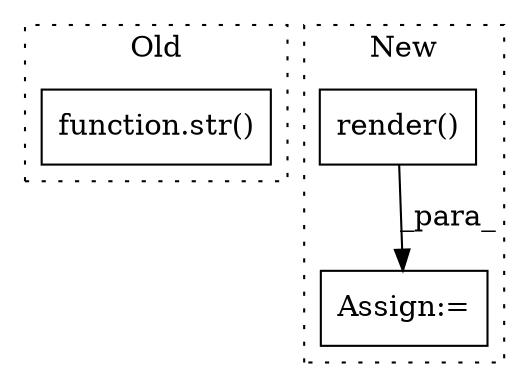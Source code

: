 digraph G {
subgraph cluster0 {
1 [label="function.str()" a="75" s="5141,5176" l="4,1" shape="box"];
label = "Old";
style="dotted";
}
subgraph cluster1 {
2 [label="render()" a="75" s="5567" l="19" shape="box"];
3 [label="Assign:=" a="68" s="5608" l="3" shape="box"];
label = "New";
style="dotted";
}
2 -> 3 [label="_para_"];
}